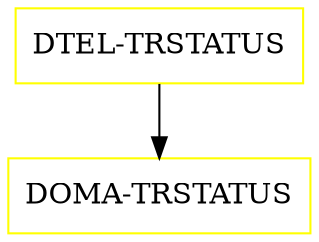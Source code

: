 digraph G {
  "DTEL-TRSTATUS" [shape=box,color=yellow];
  "DOMA-TRSTATUS" [shape=box,color=yellow,URL="./DOMA_TRSTATUS.html"];
  "DTEL-TRSTATUS" -> "DOMA-TRSTATUS";
}
